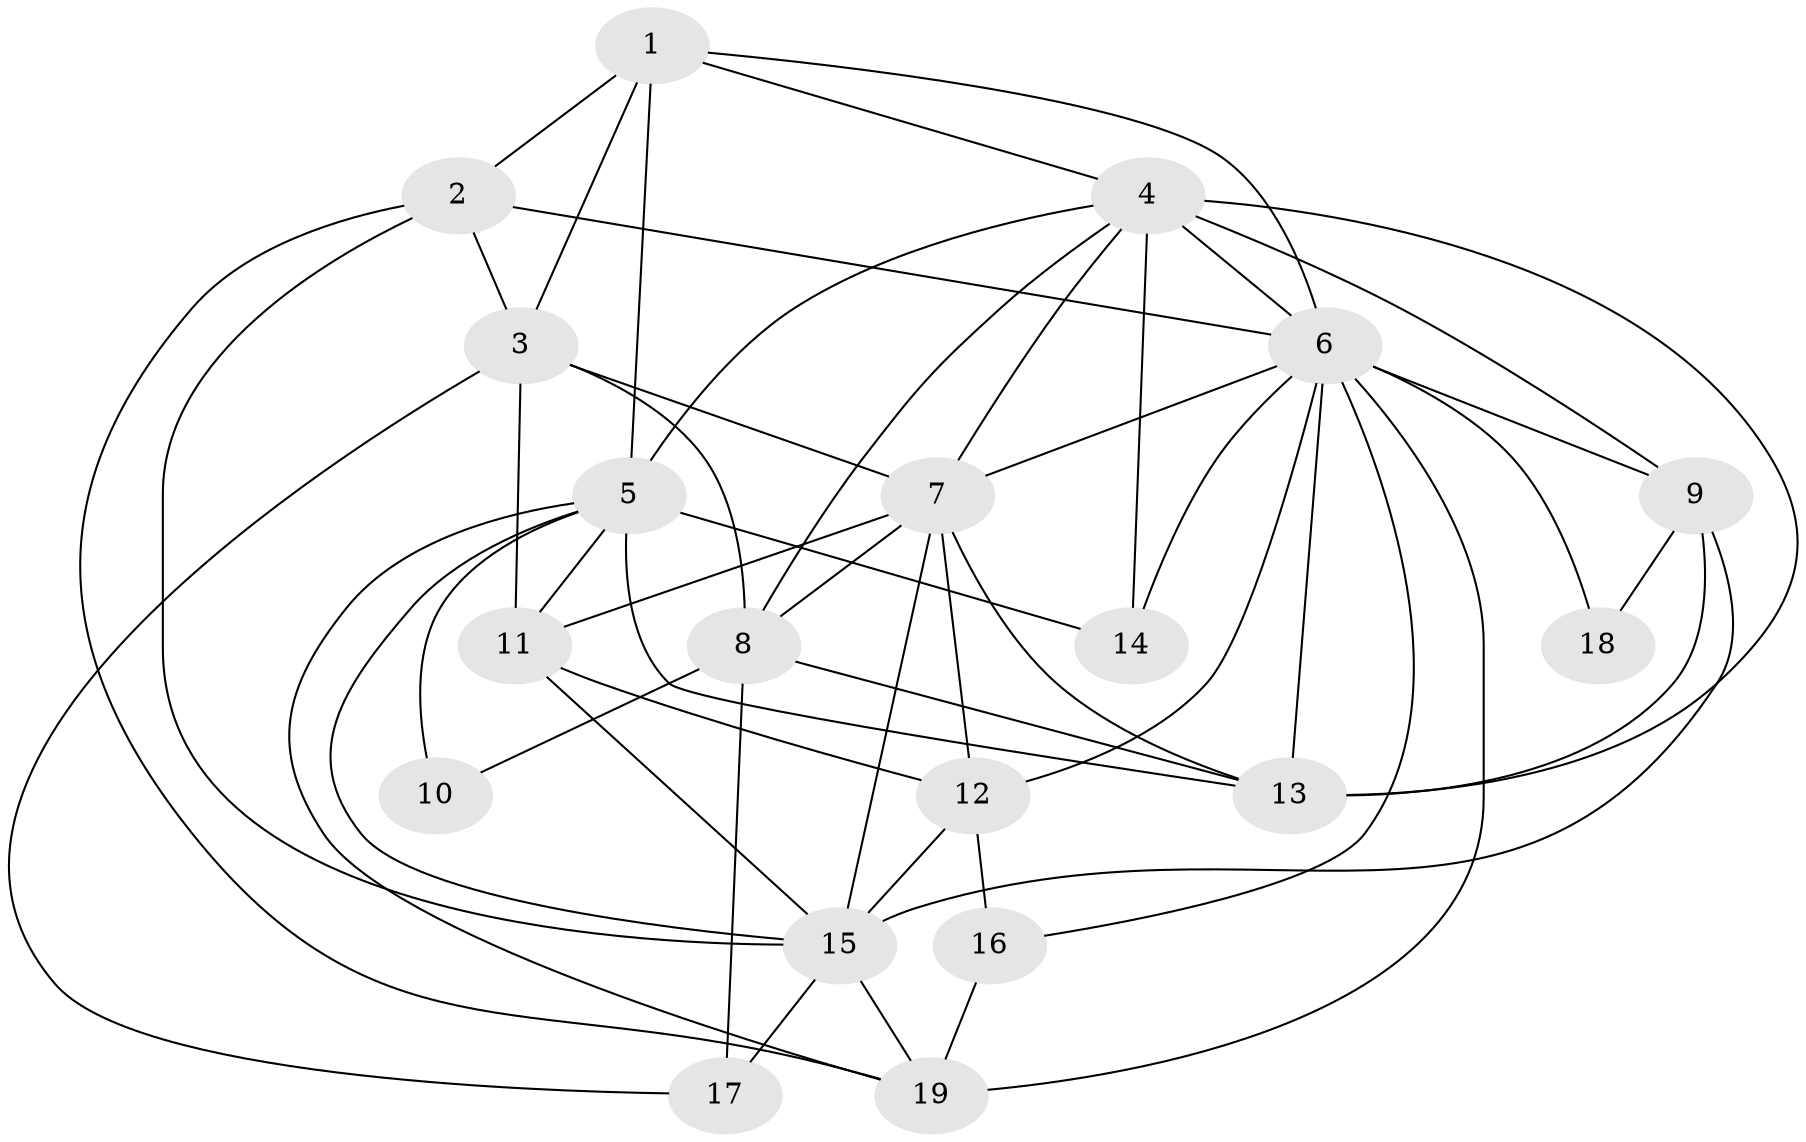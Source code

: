 // original degree distribution, {3: 0.34545454545454546, 5: 0.18181818181818182, 4: 0.23636363636363636, 8: 0.01818181818181818, 6: 0.10909090909090909, 2: 0.09090909090909091, 7: 0.01818181818181818}
// Generated by graph-tools (version 1.1) at 2025/50/03/04/25 22:50:51]
// undirected, 19 vertices, 52 edges
graph export_dot {
  node [color=gray90,style=filled];
  1;
  2;
  3;
  4;
  5;
  6;
  7;
  8;
  9;
  10;
  11;
  12;
  13;
  14;
  15;
  16;
  17;
  18;
  19;
  1 -- 2 [weight=1.0];
  1 -- 3 [weight=1.0];
  1 -- 4 [weight=1.0];
  1 -- 5 [weight=1.0];
  1 -- 6 [weight=1.0];
  2 -- 3 [weight=1.0];
  2 -- 6 [weight=1.0];
  2 -- 15 [weight=1.0];
  2 -- 19 [weight=1.0];
  3 -- 7 [weight=1.0];
  3 -- 8 [weight=1.0];
  3 -- 11 [weight=1.0];
  3 -- 17 [weight=1.0];
  4 -- 5 [weight=1.0];
  4 -- 6 [weight=2.0];
  4 -- 7 [weight=1.0];
  4 -- 8 [weight=1.0];
  4 -- 9 [weight=1.0];
  4 -- 13 [weight=2.0];
  4 -- 14 [weight=1.0];
  5 -- 10 [weight=2.0];
  5 -- 11 [weight=1.0];
  5 -- 13 [weight=2.0];
  5 -- 14 [weight=1.0];
  5 -- 15 [weight=1.0];
  5 -- 19 [weight=1.0];
  6 -- 7 [weight=3.0];
  6 -- 9 [weight=1.0];
  6 -- 12 [weight=1.0];
  6 -- 13 [weight=3.0];
  6 -- 14 [weight=1.0];
  6 -- 16 [weight=1.0];
  6 -- 18 [weight=3.0];
  6 -- 19 [weight=2.0];
  7 -- 8 [weight=1.0];
  7 -- 11 [weight=1.0];
  7 -- 12 [weight=1.0];
  7 -- 13 [weight=1.0];
  7 -- 15 [weight=3.0];
  8 -- 10 [weight=1.0];
  8 -- 13 [weight=3.0];
  8 -- 17 [weight=1.0];
  9 -- 13 [weight=2.0];
  9 -- 15 [weight=1.0];
  9 -- 18 [weight=1.0];
  11 -- 12 [weight=1.0];
  11 -- 15 [weight=3.0];
  12 -- 15 [weight=1.0];
  12 -- 16 [weight=1.0];
  15 -- 17 [weight=1.0];
  15 -- 19 [weight=1.0];
  16 -- 19 [weight=1.0];
}

